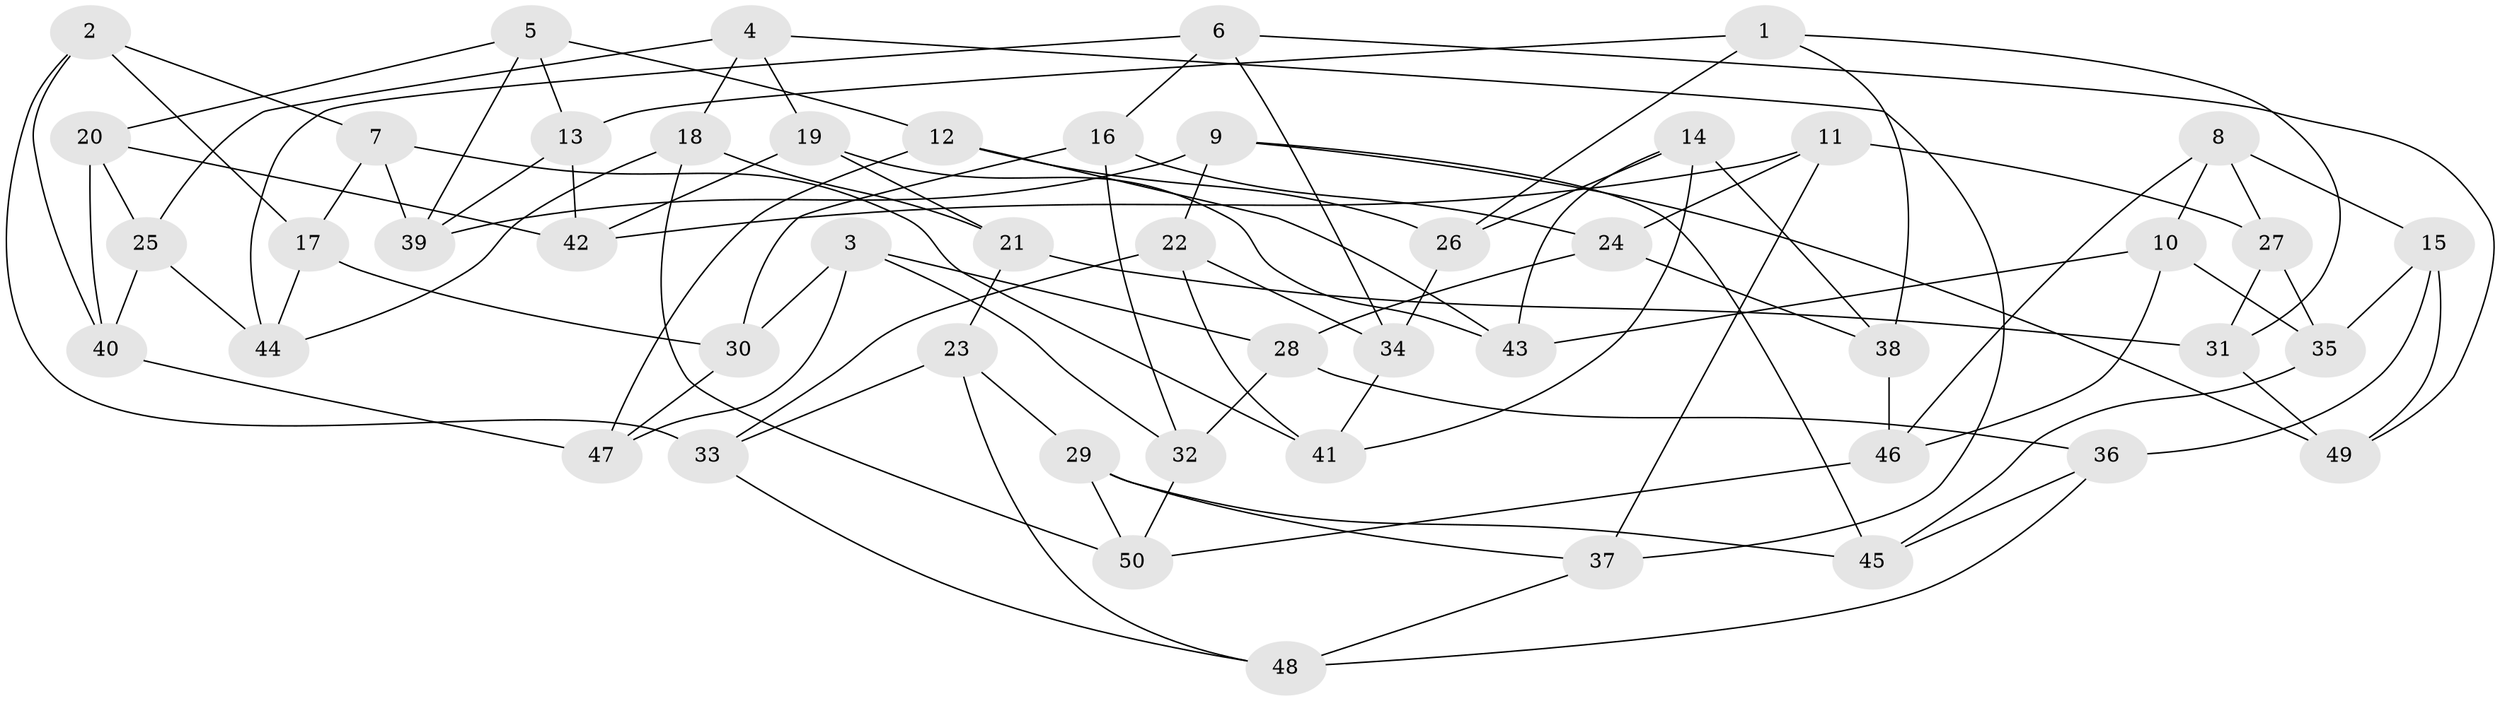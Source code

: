 // Generated by graph-tools (version 1.1) at 2025/38/03/09/25 02:38:09]
// undirected, 50 vertices, 100 edges
graph export_dot {
graph [start="1"]
  node [color=gray90,style=filled];
  1;
  2;
  3;
  4;
  5;
  6;
  7;
  8;
  9;
  10;
  11;
  12;
  13;
  14;
  15;
  16;
  17;
  18;
  19;
  20;
  21;
  22;
  23;
  24;
  25;
  26;
  27;
  28;
  29;
  30;
  31;
  32;
  33;
  34;
  35;
  36;
  37;
  38;
  39;
  40;
  41;
  42;
  43;
  44;
  45;
  46;
  47;
  48;
  49;
  50;
  1 -- 26;
  1 -- 31;
  1 -- 13;
  1 -- 38;
  2 -- 17;
  2 -- 7;
  2 -- 40;
  2 -- 33;
  3 -- 28;
  3 -- 32;
  3 -- 30;
  3 -- 47;
  4 -- 37;
  4 -- 18;
  4 -- 19;
  4 -- 25;
  5 -- 13;
  5 -- 20;
  5 -- 39;
  5 -- 12;
  6 -- 34;
  6 -- 44;
  6 -- 49;
  6 -- 16;
  7 -- 39;
  7 -- 41;
  7 -- 17;
  8 -- 46;
  8 -- 15;
  8 -- 27;
  8 -- 10;
  9 -- 22;
  9 -- 39;
  9 -- 45;
  9 -- 49;
  10 -- 43;
  10 -- 35;
  10 -- 46;
  11 -- 24;
  11 -- 42;
  11 -- 37;
  11 -- 27;
  12 -- 43;
  12 -- 26;
  12 -- 47;
  13 -- 39;
  13 -- 42;
  14 -- 43;
  14 -- 26;
  14 -- 41;
  14 -- 38;
  15 -- 35;
  15 -- 36;
  15 -- 49;
  16 -- 30;
  16 -- 24;
  16 -- 32;
  17 -- 30;
  17 -- 44;
  18 -- 50;
  18 -- 44;
  18 -- 21;
  19 -- 21;
  19 -- 43;
  19 -- 42;
  20 -- 25;
  20 -- 40;
  20 -- 42;
  21 -- 31;
  21 -- 23;
  22 -- 41;
  22 -- 34;
  22 -- 33;
  23 -- 48;
  23 -- 33;
  23 -- 29;
  24 -- 38;
  24 -- 28;
  25 -- 44;
  25 -- 40;
  26 -- 34;
  27 -- 35;
  27 -- 31;
  28 -- 32;
  28 -- 36;
  29 -- 45;
  29 -- 50;
  29 -- 37;
  30 -- 47;
  31 -- 49;
  32 -- 50;
  33 -- 48;
  34 -- 41;
  35 -- 45;
  36 -- 45;
  36 -- 48;
  37 -- 48;
  38 -- 46;
  40 -- 47;
  46 -- 50;
}
